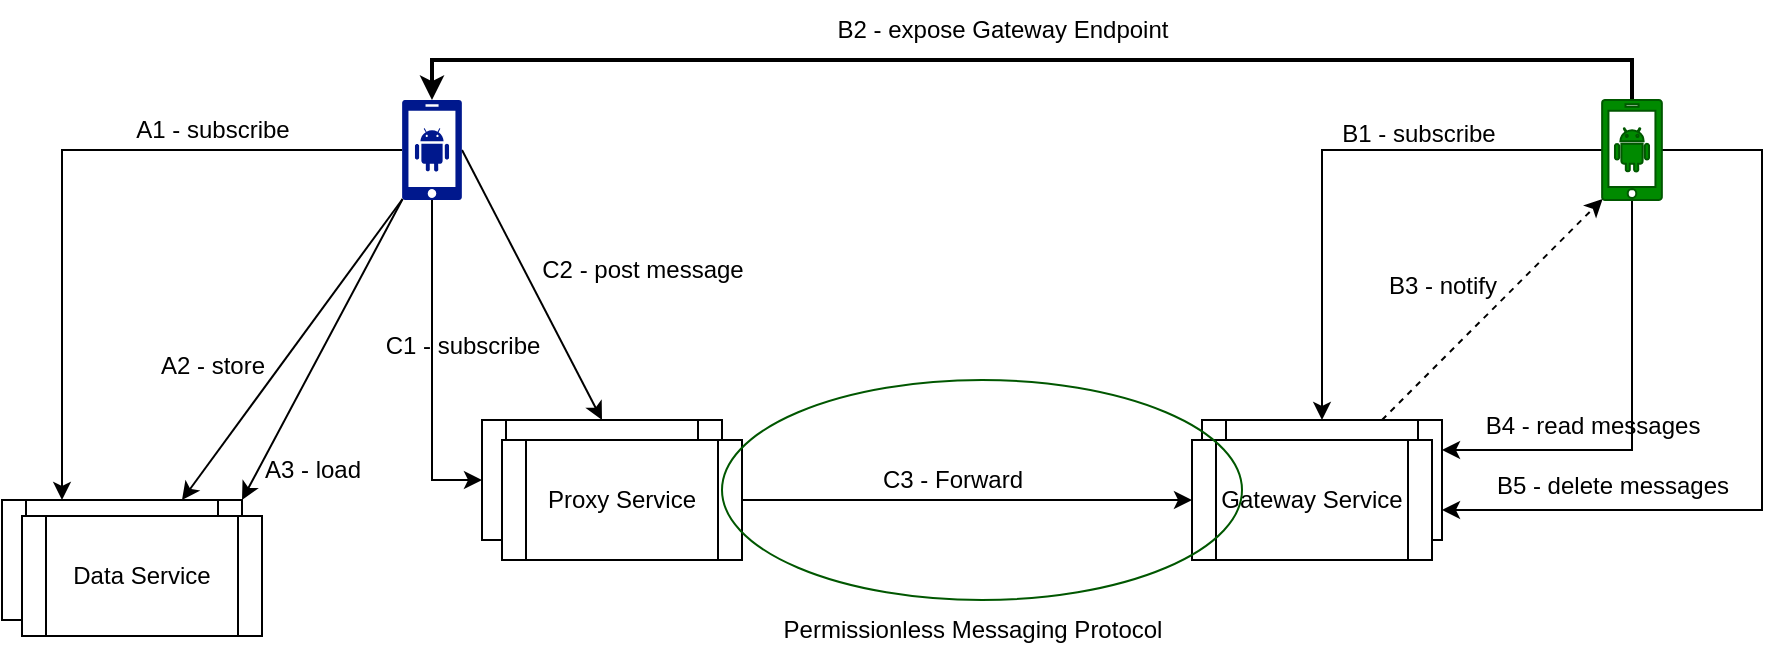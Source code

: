 <mxfile version="21.5.1" type="device">
  <diagram name="Page-1" id="ofJwJbr9P5VAxHBSLUL4">
    <mxGraphModel dx="1245" dy="801" grid="1" gridSize="10" guides="1" tooltips="1" connect="1" arrows="1" fold="1" page="1" pageScale="1" pageWidth="1100" pageHeight="850" math="0" shadow="0">
      <root>
        <mxCell id="0" />
        <mxCell id="1" parent="0" />
        <mxCell id="RXY-NKyu1k7xqHz5wHZT-7" style="rounded=0;orthogonalLoop=1;jettySize=auto;html=1;exitX=0.01;exitY=0.99;exitDx=0;exitDy=0;exitPerimeter=0;entryX=0.75;entryY=0;entryDx=0;entryDy=0;" edge="1" parent="1" source="RXY-NKyu1k7xqHz5wHZT-2" target="RXY-NKyu1k7xqHz5wHZT-6">
          <mxGeometry relative="1" as="geometry" />
        </mxCell>
        <mxCell id="RXY-NKyu1k7xqHz5wHZT-8" style="rounded=0;orthogonalLoop=1;jettySize=auto;html=1;exitX=0.01;exitY=0.99;exitDx=0;exitDy=0;exitPerimeter=0;entryX=1;entryY=0;entryDx=0;entryDy=0;" edge="1" parent="1" source="RXY-NKyu1k7xqHz5wHZT-2" target="RXY-NKyu1k7xqHz5wHZT-6">
          <mxGeometry relative="1" as="geometry" />
        </mxCell>
        <mxCell id="RXY-NKyu1k7xqHz5wHZT-16" style="rounded=0;orthogonalLoop=1;jettySize=auto;html=1;exitX=1;exitY=0.5;exitDx=0;exitDy=0;exitPerimeter=0;entryX=0.5;entryY=0;entryDx=0;entryDy=0;" edge="1" parent="1" source="RXY-NKyu1k7xqHz5wHZT-2" target="RXY-NKyu1k7xqHz5wHZT-12">
          <mxGeometry relative="1" as="geometry" />
        </mxCell>
        <mxCell id="RXY-NKyu1k7xqHz5wHZT-21" style="edgeStyle=orthogonalEdgeStyle;rounded=0;orthogonalLoop=1;jettySize=auto;html=1;exitX=0;exitY=0.5;exitDx=0;exitDy=0;exitPerimeter=0;entryX=0.25;entryY=0;entryDx=0;entryDy=0;" edge="1" parent="1" source="RXY-NKyu1k7xqHz5wHZT-2" target="RXY-NKyu1k7xqHz5wHZT-6">
          <mxGeometry relative="1" as="geometry" />
        </mxCell>
        <mxCell id="RXY-NKyu1k7xqHz5wHZT-23" style="edgeStyle=orthogonalEdgeStyle;rounded=0;orthogonalLoop=1;jettySize=auto;html=1;exitX=0.5;exitY=1;exitDx=0;exitDy=0;exitPerimeter=0;entryX=0;entryY=0.5;entryDx=0;entryDy=0;" edge="1" parent="1" source="RXY-NKyu1k7xqHz5wHZT-2" target="RXY-NKyu1k7xqHz5wHZT-12">
          <mxGeometry relative="1" as="geometry" />
        </mxCell>
        <mxCell id="RXY-NKyu1k7xqHz5wHZT-2" value="" style="sketch=0;aspect=fixed;pointerEvents=1;shadow=0;dashed=0;html=1;strokeColor=none;labelPosition=center;verticalLabelPosition=bottom;verticalAlign=top;align=center;fillColor=#00188D;shape=mxgraph.mscae.enterprise.android_phone" vertex="1" parent="1">
          <mxGeometry x="240" y="80" width="30" height="50" as="geometry" />
        </mxCell>
        <mxCell id="RXY-NKyu1k7xqHz5wHZT-4" style="edgeStyle=orthogonalEdgeStyle;rounded=0;orthogonalLoop=1;jettySize=auto;html=1;entryX=0.5;entryY=0;entryDx=0;entryDy=0;entryPerimeter=0;exitX=0.5;exitY=0;exitDx=0;exitDy=0;exitPerimeter=0;strokeWidth=2;" edge="1" parent="1" source="RXY-NKyu1k7xqHz5wHZT-3" target="RXY-NKyu1k7xqHz5wHZT-2">
          <mxGeometry relative="1" as="geometry" />
        </mxCell>
        <mxCell id="RXY-NKyu1k7xqHz5wHZT-25" style="edgeStyle=orthogonalEdgeStyle;rounded=0;orthogonalLoop=1;jettySize=auto;html=1;exitX=0;exitY=0.5;exitDx=0;exitDy=0;exitPerimeter=0;entryX=0.5;entryY=0;entryDx=0;entryDy=0;" edge="1" parent="1" source="RXY-NKyu1k7xqHz5wHZT-3" target="RXY-NKyu1k7xqHz5wHZT-13">
          <mxGeometry relative="1" as="geometry" />
        </mxCell>
        <mxCell id="RXY-NKyu1k7xqHz5wHZT-30" style="edgeStyle=orthogonalEdgeStyle;rounded=0;orthogonalLoop=1;jettySize=auto;html=1;exitX=0.5;exitY=1;exitDx=0;exitDy=0;exitPerimeter=0;entryX=1;entryY=0.25;entryDx=0;entryDy=0;" edge="1" parent="1" source="RXY-NKyu1k7xqHz5wHZT-3" target="RXY-NKyu1k7xqHz5wHZT-13">
          <mxGeometry relative="1" as="geometry" />
        </mxCell>
        <mxCell id="RXY-NKyu1k7xqHz5wHZT-32" style="edgeStyle=orthogonalEdgeStyle;rounded=0;orthogonalLoop=1;jettySize=auto;html=1;exitX=1;exitY=0.5;exitDx=0;exitDy=0;exitPerimeter=0;entryX=1;entryY=0.75;entryDx=0;entryDy=0;" edge="1" parent="1" source="RXY-NKyu1k7xqHz5wHZT-3" target="RXY-NKyu1k7xqHz5wHZT-13">
          <mxGeometry relative="1" as="geometry">
            <Array as="points">
              <mxPoint x="920" y="105" />
              <mxPoint x="920" y="285" />
            </Array>
          </mxGeometry>
        </mxCell>
        <mxCell id="RXY-NKyu1k7xqHz5wHZT-3" value="" style="sketch=0;aspect=fixed;pointerEvents=1;shadow=0;dashed=0;html=1;strokeColor=#005700;labelPosition=center;verticalLabelPosition=bottom;verticalAlign=top;align=center;fillColor=#008a00;shape=mxgraph.mscae.enterprise.android_phone;fontColor=#ffffff;" vertex="1" parent="1">
          <mxGeometry x="840" y="80" width="30" height="50" as="geometry" />
        </mxCell>
        <mxCell id="RXY-NKyu1k7xqHz5wHZT-5" value="B2 - expose Gateway Endpoint" style="text;html=1;align=center;verticalAlign=middle;resizable=0;points=[];autosize=1;strokeColor=none;fillColor=none;" vertex="1" parent="1">
          <mxGeometry x="445" y="30" width="190" height="30" as="geometry" />
        </mxCell>
        <mxCell id="RXY-NKyu1k7xqHz5wHZT-6" value="Data Service" style="shape=process;whiteSpace=wrap;html=1;backgroundOutline=1;" vertex="1" parent="1">
          <mxGeometry x="40" y="280" width="120" height="60" as="geometry" />
        </mxCell>
        <mxCell id="RXY-NKyu1k7xqHz5wHZT-9" value="A2 - store" style="text;html=1;align=center;verticalAlign=middle;resizable=0;points=[];autosize=1;strokeColor=none;fillColor=none;" vertex="1" parent="1">
          <mxGeometry x="105" y="198" width="80" height="30" as="geometry" />
        </mxCell>
        <mxCell id="RXY-NKyu1k7xqHz5wHZT-10" value="A3 - load" style="text;html=1;align=center;verticalAlign=middle;resizable=0;points=[];autosize=1;strokeColor=none;fillColor=none;" vertex="1" parent="1">
          <mxGeometry x="160" y="250" width="70" height="30" as="geometry" />
        </mxCell>
        <mxCell id="RXY-NKyu1k7xqHz5wHZT-11" value="Data Service" style="shape=process;whiteSpace=wrap;html=1;backgroundOutline=1;" vertex="1" parent="1">
          <mxGeometry x="50" y="288" width="120" height="60" as="geometry" />
        </mxCell>
        <mxCell id="RXY-NKyu1k7xqHz5wHZT-12" value="Proxy Service" style="shape=process;whiteSpace=wrap;html=1;backgroundOutline=1;" vertex="1" parent="1">
          <mxGeometry x="280" y="240" width="120" height="60" as="geometry" />
        </mxCell>
        <mxCell id="RXY-NKyu1k7xqHz5wHZT-29" style="rounded=0;orthogonalLoop=1;jettySize=auto;html=1;exitX=0.75;exitY=0;exitDx=0;exitDy=0;entryX=0.01;entryY=0.99;entryDx=0;entryDy=0;entryPerimeter=0;dashed=1;" edge="1" parent="1" source="RXY-NKyu1k7xqHz5wHZT-13" target="RXY-NKyu1k7xqHz5wHZT-3">
          <mxGeometry relative="1" as="geometry" />
        </mxCell>
        <mxCell id="RXY-NKyu1k7xqHz5wHZT-13" value="Gateway Service" style="shape=process;whiteSpace=wrap;html=1;backgroundOutline=1;" vertex="1" parent="1">
          <mxGeometry x="640" y="240" width="120" height="60" as="geometry" />
        </mxCell>
        <mxCell id="RXY-NKyu1k7xqHz5wHZT-34" style="edgeStyle=orthogonalEdgeStyle;rounded=0;orthogonalLoop=1;jettySize=auto;html=1;exitX=1;exitY=0.5;exitDx=0;exitDy=0;entryX=0;entryY=0.5;entryDx=0;entryDy=0;" edge="1" parent="1" source="RXY-NKyu1k7xqHz5wHZT-14" target="RXY-NKyu1k7xqHz5wHZT-15">
          <mxGeometry relative="1" as="geometry" />
        </mxCell>
        <mxCell id="RXY-NKyu1k7xqHz5wHZT-14" value="Proxy Service" style="shape=process;whiteSpace=wrap;html=1;backgroundOutline=1;" vertex="1" parent="1">
          <mxGeometry x="290" y="250" width="120" height="60" as="geometry" />
        </mxCell>
        <mxCell id="RXY-NKyu1k7xqHz5wHZT-15" value="Gateway Service" style="shape=process;whiteSpace=wrap;html=1;backgroundOutline=1;" vertex="1" parent="1">
          <mxGeometry x="635" y="250" width="120" height="60" as="geometry" />
        </mxCell>
        <mxCell id="RXY-NKyu1k7xqHz5wHZT-17" value="C2 - post message" style="text;html=1;align=center;verticalAlign=middle;resizable=0;points=[];autosize=1;strokeColor=none;fillColor=none;" vertex="1" parent="1">
          <mxGeometry x="300" y="150" width="120" height="30" as="geometry" />
        </mxCell>
        <mxCell id="RXY-NKyu1k7xqHz5wHZT-22" value="A1 - subscribe" style="text;html=1;align=center;verticalAlign=middle;resizable=0;points=[];autosize=1;strokeColor=none;fillColor=none;" vertex="1" parent="1">
          <mxGeometry x="95" y="80" width="100" height="30" as="geometry" />
        </mxCell>
        <mxCell id="RXY-NKyu1k7xqHz5wHZT-24" value="C1 - subscribe" style="text;html=1;align=center;verticalAlign=middle;resizable=0;points=[];autosize=1;strokeColor=none;fillColor=none;" vertex="1" parent="1">
          <mxGeometry x="220" y="188" width="100" height="30" as="geometry" />
        </mxCell>
        <mxCell id="RXY-NKyu1k7xqHz5wHZT-26" value="B1 - subscribe" style="text;html=1;align=center;verticalAlign=middle;resizable=0;points=[];autosize=1;strokeColor=none;fillColor=none;" vertex="1" parent="1">
          <mxGeometry x="698" y="82" width="100" height="30" as="geometry" />
        </mxCell>
        <mxCell id="RXY-NKyu1k7xqHz5wHZT-28" value="B3 - notify" style="text;html=1;align=center;verticalAlign=middle;resizable=0;points=[];autosize=1;strokeColor=none;fillColor=none;" vertex="1" parent="1">
          <mxGeometry x="720" y="158" width="80" height="30" as="geometry" />
        </mxCell>
        <mxCell id="RXY-NKyu1k7xqHz5wHZT-31" value="B4 - read messages" style="text;html=1;align=center;verticalAlign=middle;resizable=0;points=[];autosize=1;strokeColor=none;fillColor=none;" vertex="1" parent="1">
          <mxGeometry x="770" y="228" width="130" height="30" as="geometry" />
        </mxCell>
        <mxCell id="RXY-NKyu1k7xqHz5wHZT-33" value="B5 - delete messages" style="text;html=1;align=center;verticalAlign=middle;resizable=0;points=[];autosize=1;strokeColor=none;fillColor=none;" vertex="1" parent="1">
          <mxGeometry x="775" y="258" width="140" height="30" as="geometry" />
        </mxCell>
        <mxCell id="RXY-NKyu1k7xqHz5wHZT-35" value="C3 - Forward" style="text;html=1;align=center;verticalAlign=middle;resizable=0;points=[];autosize=1;strokeColor=none;fillColor=none;" vertex="1" parent="1">
          <mxGeometry x="470" y="255" width="90" height="30" as="geometry" />
        </mxCell>
        <mxCell id="RXY-NKyu1k7xqHz5wHZT-36" value="" style="ellipse;whiteSpace=wrap;html=1;fillColor=none;fontColor=#ffffff;strokeColor=#005700;" vertex="1" parent="1">
          <mxGeometry x="400" y="220" width="260" height="110" as="geometry" />
        </mxCell>
        <mxCell id="RXY-NKyu1k7xqHz5wHZT-37" value="Permissionless Messaging Protocol" style="text;html=1;align=center;verticalAlign=middle;resizable=0;points=[];autosize=1;strokeColor=none;fillColor=none;" vertex="1" parent="1">
          <mxGeometry x="420" y="330" width="210" height="30" as="geometry" />
        </mxCell>
      </root>
    </mxGraphModel>
  </diagram>
</mxfile>
